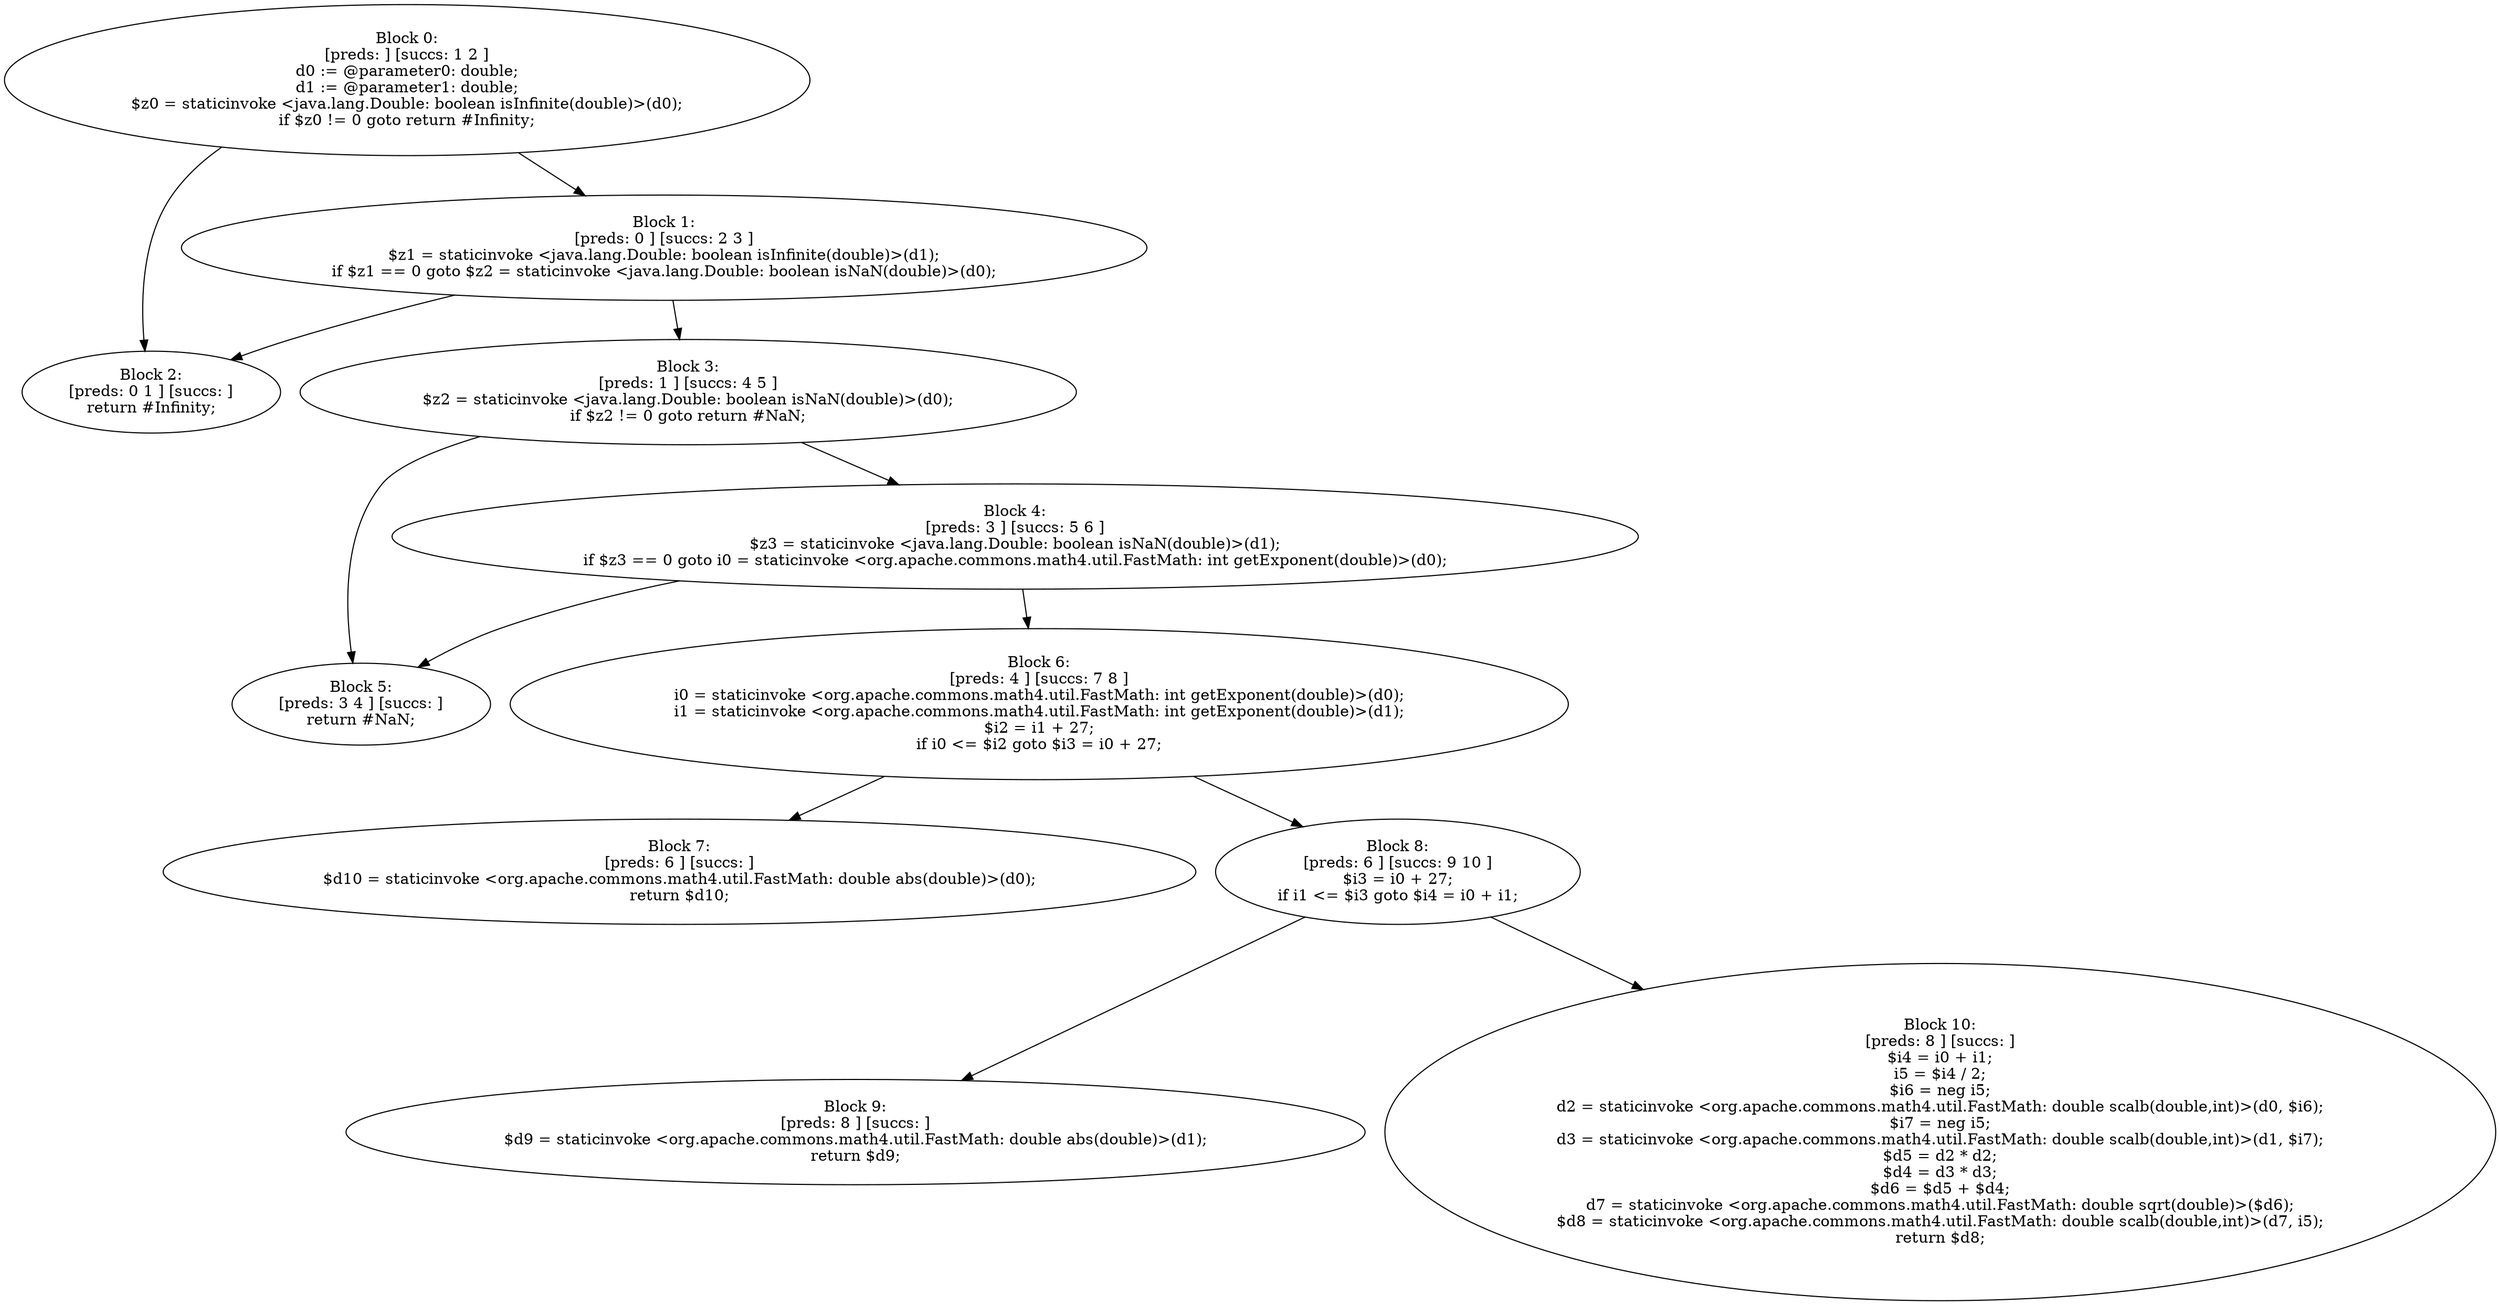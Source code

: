 digraph "unitGraph" {
    "Block 0:
[preds: ] [succs: 1 2 ]
d0 := @parameter0: double;
d1 := @parameter1: double;
$z0 = staticinvoke <java.lang.Double: boolean isInfinite(double)>(d0);
if $z0 != 0 goto return #Infinity;
"
    "Block 1:
[preds: 0 ] [succs: 2 3 ]
$z1 = staticinvoke <java.lang.Double: boolean isInfinite(double)>(d1);
if $z1 == 0 goto $z2 = staticinvoke <java.lang.Double: boolean isNaN(double)>(d0);
"
    "Block 2:
[preds: 0 1 ] [succs: ]
return #Infinity;
"
    "Block 3:
[preds: 1 ] [succs: 4 5 ]
$z2 = staticinvoke <java.lang.Double: boolean isNaN(double)>(d0);
if $z2 != 0 goto return #NaN;
"
    "Block 4:
[preds: 3 ] [succs: 5 6 ]
$z3 = staticinvoke <java.lang.Double: boolean isNaN(double)>(d1);
if $z3 == 0 goto i0 = staticinvoke <org.apache.commons.math4.util.FastMath: int getExponent(double)>(d0);
"
    "Block 5:
[preds: 3 4 ] [succs: ]
return #NaN;
"
    "Block 6:
[preds: 4 ] [succs: 7 8 ]
i0 = staticinvoke <org.apache.commons.math4.util.FastMath: int getExponent(double)>(d0);
i1 = staticinvoke <org.apache.commons.math4.util.FastMath: int getExponent(double)>(d1);
$i2 = i1 + 27;
if i0 <= $i2 goto $i3 = i0 + 27;
"
    "Block 7:
[preds: 6 ] [succs: ]
$d10 = staticinvoke <org.apache.commons.math4.util.FastMath: double abs(double)>(d0);
return $d10;
"
    "Block 8:
[preds: 6 ] [succs: 9 10 ]
$i3 = i0 + 27;
if i1 <= $i3 goto $i4 = i0 + i1;
"
    "Block 9:
[preds: 8 ] [succs: ]
$d9 = staticinvoke <org.apache.commons.math4.util.FastMath: double abs(double)>(d1);
return $d9;
"
    "Block 10:
[preds: 8 ] [succs: ]
$i4 = i0 + i1;
i5 = $i4 / 2;
$i6 = neg i5;
d2 = staticinvoke <org.apache.commons.math4.util.FastMath: double scalb(double,int)>(d0, $i6);
$i7 = neg i5;
d3 = staticinvoke <org.apache.commons.math4.util.FastMath: double scalb(double,int)>(d1, $i7);
$d5 = d2 * d2;
$d4 = d3 * d3;
$d6 = $d5 + $d4;
d7 = staticinvoke <org.apache.commons.math4.util.FastMath: double sqrt(double)>($d6);
$d8 = staticinvoke <org.apache.commons.math4.util.FastMath: double scalb(double,int)>(d7, i5);
return $d8;
"
    "Block 0:
[preds: ] [succs: 1 2 ]
d0 := @parameter0: double;
d1 := @parameter1: double;
$z0 = staticinvoke <java.lang.Double: boolean isInfinite(double)>(d0);
if $z0 != 0 goto return #Infinity;
"->"Block 1:
[preds: 0 ] [succs: 2 3 ]
$z1 = staticinvoke <java.lang.Double: boolean isInfinite(double)>(d1);
if $z1 == 0 goto $z2 = staticinvoke <java.lang.Double: boolean isNaN(double)>(d0);
";
    "Block 0:
[preds: ] [succs: 1 2 ]
d0 := @parameter0: double;
d1 := @parameter1: double;
$z0 = staticinvoke <java.lang.Double: boolean isInfinite(double)>(d0);
if $z0 != 0 goto return #Infinity;
"->"Block 2:
[preds: 0 1 ] [succs: ]
return #Infinity;
";
    "Block 1:
[preds: 0 ] [succs: 2 3 ]
$z1 = staticinvoke <java.lang.Double: boolean isInfinite(double)>(d1);
if $z1 == 0 goto $z2 = staticinvoke <java.lang.Double: boolean isNaN(double)>(d0);
"->"Block 2:
[preds: 0 1 ] [succs: ]
return #Infinity;
";
    "Block 1:
[preds: 0 ] [succs: 2 3 ]
$z1 = staticinvoke <java.lang.Double: boolean isInfinite(double)>(d1);
if $z1 == 0 goto $z2 = staticinvoke <java.lang.Double: boolean isNaN(double)>(d0);
"->"Block 3:
[preds: 1 ] [succs: 4 5 ]
$z2 = staticinvoke <java.lang.Double: boolean isNaN(double)>(d0);
if $z2 != 0 goto return #NaN;
";
    "Block 3:
[preds: 1 ] [succs: 4 5 ]
$z2 = staticinvoke <java.lang.Double: boolean isNaN(double)>(d0);
if $z2 != 0 goto return #NaN;
"->"Block 4:
[preds: 3 ] [succs: 5 6 ]
$z3 = staticinvoke <java.lang.Double: boolean isNaN(double)>(d1);
if $z3 == 0 goto i0 = staticinvoke <org.apache.commons.math4.util.FastMath: int getExponent(double)>(d0);
";
    "Block 3:
[preds: 1 ] [succs: 4 5 ]
$z2 = staticinvoke <java.lang.Double: boolean isNaN(double)>(d0);
if $z2 != 0 goto return #NaN;
"->"Block 5:
[preds: 3 4 ] [succs: ]
return #NaN;
";
    "Block 4:
[preds: 3 ] [succs: 5 6 ]
$z3 = staticinvoke <java.lang.Double: boolean isNaN(double)>(d1);
if $z3 == 0 goto i0 = staticinvoke <org.apache.commons.math4.util.FastMath: int getExponent(double)>(d0);
"->"Block 5:
[preds: 3 4 ] [succs: ]
return #NaN;
";
    "Block 4:
[preds: 3 ] [succs: 5 6 ]
$z3 = staticinvoke <java.lang.Double: boolean isNaN(double)>(d1);
if $z3 == 0 goto i0 = staticinvoke <org.apache.commons.math4.util.FastMath: int getExponent(double)>(d0);
"->"Block 6:
[preds: 4 ] [succs: 7 8 ]
i0 = staticinvoke <org.apache.commons.math4.util.FastMath: int getExponent(double)>(d0);
i1 = staticinvoke <org.apache.commons.math4.util.FastMath: int getExponent(double)>(d1);
$i2 = i1 + 27;
if i0 <= $i2 goto $i3 = i0 + 27;
";
    "Block 6:
[preds: 4 ] [succs: 7 8 ]
i0 = staticinvoke <org.apache.commons.math4.util.FastMath: int getExponent(double)>(d0);
i1 = staticinvoke <org.apache.commons.math4.util.FastMath: int getExponent(double)>(d1);
$i2 = i1 + 27;
if i0 <= $i2 goto $i3 = i0 + 27;
"->"Block 7:
[preds: 6 ] [succs: ]
$d10 = staticinvoke <org.apache.commons.math4.util.FastMath: double abs(double)>(d0);
return $d10;
";
    "Block 6:
[preds: 4 ] [succs: 7 8 ]
i0 = staticinvoke <org.apache.commons.math4.util.FastMath: int getExponent(double)>(d0);
i1 = staticinvoke <org.apache.commons.math4.util.FastMath: int getExponent(double)>(d1);
$i2 = i1 + 27;
if i0 <= $i2 goto $i3 = i0 + 27;
"->"Block 8:
[preds: 6 ] [succs: 9 10 ]
$i3 = i0 + 27;
if i1 <= $i3 goto $i4 = i0 + i1;
";
    "Block 8:
[preds: 6 ] [succs: 9 10 ]
$i3 = i0 + 27;
if i1 <= $i3 goto $i4 = i0 + i1;
"->"Block 9:
[preds: 8 ] [succs: ]
$d9 = staticinvoke <org.apache.commons.math4.util.FastMath: double abs(double)>(d1);
return $d9;
";
    "Block 8:
[preds: 6 ] [succs: 9 10 ]
$i3 = i0 + 27;
if i1 <= $i3 goto $i4 = i0 + i1;
"->"Block 10:
[preds: 8 ] [succs: ]
$i4 = i0 + i1;
i5 = $i4 / 2;
$i6 = neg i5;
d2 = staticinvoke <org.apache.commons.math4.util.FastMath: double scalb(double,int)>(d0, $i6);
$i7 = neg i5;
d3 = staticinvoke <org.apache.commons.math4.util.FastMath: double scalb(double,int)>(d1, $i7);
$d5 = d2 * d2;
$d4 = d3 * d3;
$d6 = $d5 + $d4;
d7 = staticinvoke <org.apache.commons.math4.util.FastMath: double sqrt(double)>($d6);
$d8 = staticinvoke <org.apache.commons.math4.util.FastMath: double scalb(double,int)>(d7, i5);
return $d8;
";
}
